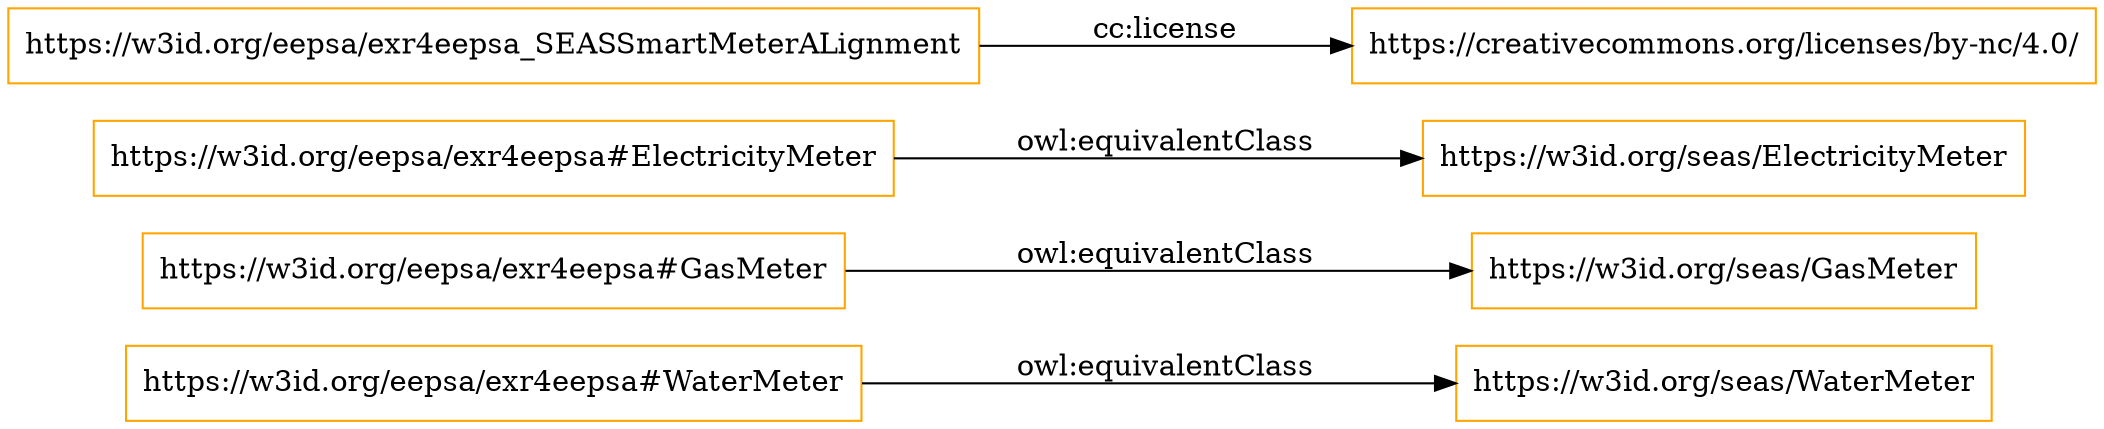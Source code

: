 digraph ar2dtool_diagram { 
rankdir=LR;
size="1501"
node [shape = rectangle, color="orange"]; "https://w3id.org/seas/WaterMeter" "https://w3id.org/seas/GasMeter" "https://w3id.org/seas/ElectricityMeter" "https://w3id.org/eepsa/exr4eepsa#WaterMeter" "https://w3id.org/eepsa/exr4eepsa#GasMeter" "https://w3id.org/eepsa/exr4eepsa#ElectricityMeter" ; /*classes style*/
	"https://w3id.org/eepsa/exr4eepsa#GasMeter" -> "https://w3id.org/seas/GasMeter" [ label = "owl:equivalentClass" ];
	"https://w3id.org/eepsa/exr4eepsa#ElectricityMeter" -> "https://w3id.org/seas/ElectricityMeter" [ label = "owl:equivalentClass" ];
	"https://w3id.org/eepsa/exr4eepsa#WaterMeter" -> "https://w3id.org/seas/WaterMeter" [ label = "owl:equivalentClass" ];
	"https://w3id.org/eepsa/exr4eepsa_SEASSmartMeterALignment" -> "https://creativecommons.org/licenses/by-nc/4.0/" [ label = "cc:license" ];

}
